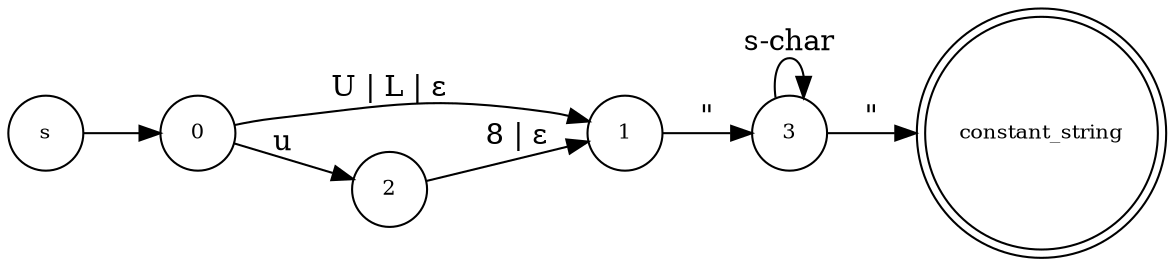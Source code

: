 digraph finit_state_machine {
    rankdir=LR;
    size="50,50";

// identifer    
/*    node [shape = circle, label = "s", fontsize = 10]; 999;
    
    node [shape = circle, label = "0", fontsize = 10]; 0;
	node [shape = circle, label = "1", fontsize = 10]; 1;
    node [shape = doublecircle, label = "identifer", fontsize = 10]; 2;
    
    999 -> 0 [label = ""];
	
    0 -> 1 [label = "_|a-z|A-Z"];
	1 -> 1 [label = "_|a-z|A-Z|0-9"];
	1 -> 2 [label = "ε"];
*/

// constant_int
/*    node [shape = circle, label = "s", fontsize = 10]; 999;

	node [shape = circle, label = "0", fontsize = 10]; 0
	node [shape = circle, label = "1", fontsize = 10]; 1
	node [shape = circle, label = "2", fontsize = 10]; 2
	node [shape = circle, label = "3", fontsize = 10]; 3
	node [shape = circle, label = "4", fontsize = 10]; 4
	node [shape = circle, label = "5", fontsize = 10]; 5
	node [shape = circle, label = "6", fontsize = 10]; 6
	node [shape = circle, label = "7", fontsize = 10]; 7
	node [shape = circle, label = "8", fontsize = 10]; 8
	node [shape = circle, label = "9", fontsize = 10]; 9
	node [shape = circle, label = "10", fontsize = 10]; 10
	node [shape = circle, label = "11", fontsize = 10]; 11
	node [shape = circle, label = "12", fontsize = 10]; 12
	node [shape = circle, label = "13", fontsize = 10]; 13
    node [shape = doublecircle, label = "constant_int", fontsize = 10]; 14;
    
    999 -> 0 [label = ""];

    0 -> 1 [label = "1-9"];
    1 -> 1 [label = "0-9"];
    1 -> 2 [label = "ε"];
    2 -> 3 [label = "u|U|ε"];
    3 -> 6 [label = "l|ε"];
    6 -> 14 [label = "l|ε"];
    3 -> 7 [label = "L|ε"];
    7 -> 14 [label = "L|ε"];
    2 -> 4 [label = "l|ε"];
    4 -> 8 [label = "l|ε"];
    8 -> 14 [label = "u|U|ε"];
    2 -> 5 [label = "L|ε"];
    5 -> 9 [label = "L|ε"];
    9 -> 14 [label = "u|U|ε"];

    0 -> 10 [label = "0"];
    10 -> 11 [label = "ε"];
    11 -> 11 [label = "0-7"];
    11 -> 2 [label = "ε"];
    10 -> 12 [label = "x|X"];
    12 -> 13 [label = "a-f|A-F|0-9"];
    13 -> 13 [label = "a-f|A-F|0-9"];
    13 -> 2 [label = "ε"];
*/

// constant_float
/*    node [shape = circle, label = "s", fontsize = 10]; 999;

    node [shape = circle, label = "0", fontsize = 10]; 0
    node [shape = circle, label = "1", fontsize = 10]; 1
    node [shape = circle, label = "2", fontsize = 10]; 2
    node [shape = circle, label = "3", fontsize = 10]; 3
    node [shape = circle, label = "4", fontsize = 10]; 4
    node [shape = circle, label = "5", fontsize = 10]; 5
    node [shape = circle, label = "6", fontsize = 10]; 6
    node [shape = circle, label = "7", fontsize = 10]; 7
    node [shape = circle, label = "8", fontsize = 10]; 8
    node [shape = circle, label = "9", fontsize = 10]; 9
    node [shape = circle, label = "10", fontsize = 10]; 10
    node [shape = circle, label = "11", fontsize = 10]; 11
    node [shape = circle, label = "12", fontsize = 10]; 12
    node [shape = circle, label = "13", fontsize = 10]; 13
    node [shape = circle, label = "14", fontsize = 10]; 14
    node [shape = circle, label = "15", fontsize = 10]; 15
    node [shape = circle, label = "16", fontsize = 10]; 16
    node [shape = circle, label = "17", fontsize = 10]; 17
    node [shape = circle, label = "18", fontsize = 10]; 18
    node [shape = circle, label = "19", fontsize = 10]; 19
    node [shape = doublecircle, label = "constant_float", fontsize = 10]; 20;
    
    999 -> 0 [label = ""];

    0 -> 1 [label = "ε"];
    1 -> 1 [label = "0-9"];
    1 -> 2 [label = "."];
    2 -> 3 [label = "0-9"];
    3 -> 3 [label = "0-9"];
    3 -> 5 [label = "ε"];
    0 -> 4 [label = "1-9"];
    4 -> 4 [label = "0-9"];
    4 -> 5 [label = "."];
    5 -> 6 [label = "e|E"];
    6 -> 7 [label = "+|-|ε"];
    7 -> 8 [label = "0-9"];
    8 -> 8 [label = "0-9"];
    8 -> 9 [label = "ε"];
    5 -> 9 [label = "ε"];
    0 -> 10 [label = "0"];
    10 -> 4 [label = "ε"];
    10 -> 11 [label = "x|X"];
    11 -> 12 [label = "ε"];
    11 -> 13 [label = "0-9|a-f|A-F"];
    12 -> 14 [label = "."];
    13 -> 15 [label = "."];
    14 -> 16 [label = "0-9|a-f|A-F"];
    16 -> 16 [label = "0-9|a-f|A-F"];
    16 -> 15 [label = "ε"];
    15 -> 17 [label = "p|P"];
    17 -> 18 [label = "+|-|ε"];
    18 -> 19 [label = "0-9"];
    19 -> 19 [label = "0-9"];
    19 -> 9 [label = "ε"];
    9 -> 20 [label = "f|l|F|L|ε"];
*/
// constanf_char
/*    node [shape = circle, label = "s", fontsize = 10]; 999;

    node [shape = circle, label = "0", fontsize = 10]; 0
    node [shape = circle, label = "1", fontsize = 10]; 1
    node [shape = circle, label = "2", fontsize = 10]; 2
    node [shape = circle, label = "3", fontsize = 10]; 3
    node [shape = doublecircle, label = "constant_char", fontsize = 10]; 4;
  
    999 -> 0 [label = ""];

    0 -> 1 [label = "L | u | U | ε"];
    1 -> 2 [label = "'"];
    2 -> 3 [label = "c-char"];
    3 -> 3 [label = "c-char"];
    3 -> 4 [label = "'"];
*/
// constanf_string
    node [shape = circle, label = "s", fontsize = 10]; 999;

    node [shape = circle, label = "0", fontsize = 10]; 0
    node [shape = circle, label = "1", fontsize = 10]; 1
    node [shape = circle, label = "2", fontsize = 10]; 2
    node [shape = circle, label = "3", fontsize = 10]; 3
    node [shape = doublecircle, label = "constant_string", fontsize = 10]; 4;
  
    999 -> 0 [label = ""];

    0 -> 1 [label = "U | L | ε"];
    1 -> 3 [label = "\""];
    3 -> 3 [label = "s-char"];
    3 -> 4 [label = "\""];
    0 -> 2 [label = "u"];
    2 -> 1 [label = "8 | ε"];

}
